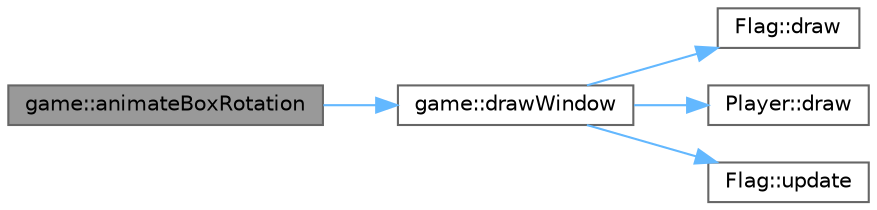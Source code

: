digraph "game::animateBoxRotation"
{
 // LATEX_PDF_SIZE
  bgcolor="transparent";
  edge [fontname=Helvetica,fontsize=10,labelfontname=Helvetica,labelfontsize=10];
  node [fontname=Helvetica,fontsize=10,shape=box,height=0.2,width=0.4];
  rankdir="LR";
  Node1 [label="game::animateBoxRotation",height=0.2,width=0.4,color="gray40", fillcolor="grey60", style="filled", fontcolor="black",tooltip=" "];
  Node1 -> Node2 [color="steelblue1",style="solid"];
  Node2 [label="game::drawWindow",height=0.2,width=0.4,color="grey40", fillcolor="white", style="filled",URL="$classgame_aae489d5a84e35120c7e6ad52bbb918e9.html#aae489d5a84e35120c7e6ad52bbb918e9",tooltip=" "];
  Node2 -> Node3 [color="steelblue1",style="solid"];
  Node3 [label="Flag::draw",height=0.2,width=0.4,color="grey40", fillcolor="white", style="filled",URL="$class_flag_a3f562a9575c1707a0f5697084c9747c0.html#a3f562a9575c1707a0f5697084c9747c0",tooltip=" "];
  Node2 -> Node4 [color="steelblue1",style="solid"];
  Node4 [label="Player::draw",height=0.2,width=0.4,color="grey40", fillcolor="white", style="filled",URL="$class_player_a3a56bbd790dbf0119f8ed4aba354ed92.html#a3a56bbd790dbf0119f8ed4aba354ed92",tooltip=" "];
  Node2 -> Node5 [color="steelblue1",style="solid"];
  Node5 [label="Flag::update",height=0.2,width=0.4,color="grey40", fillcolor="white", style="filled",URL="$class_flag_a072158299281742065c6f4522ce88a1e.html#a072158299281742065c6f4522ce88a1e",tooltip=" "];
}

